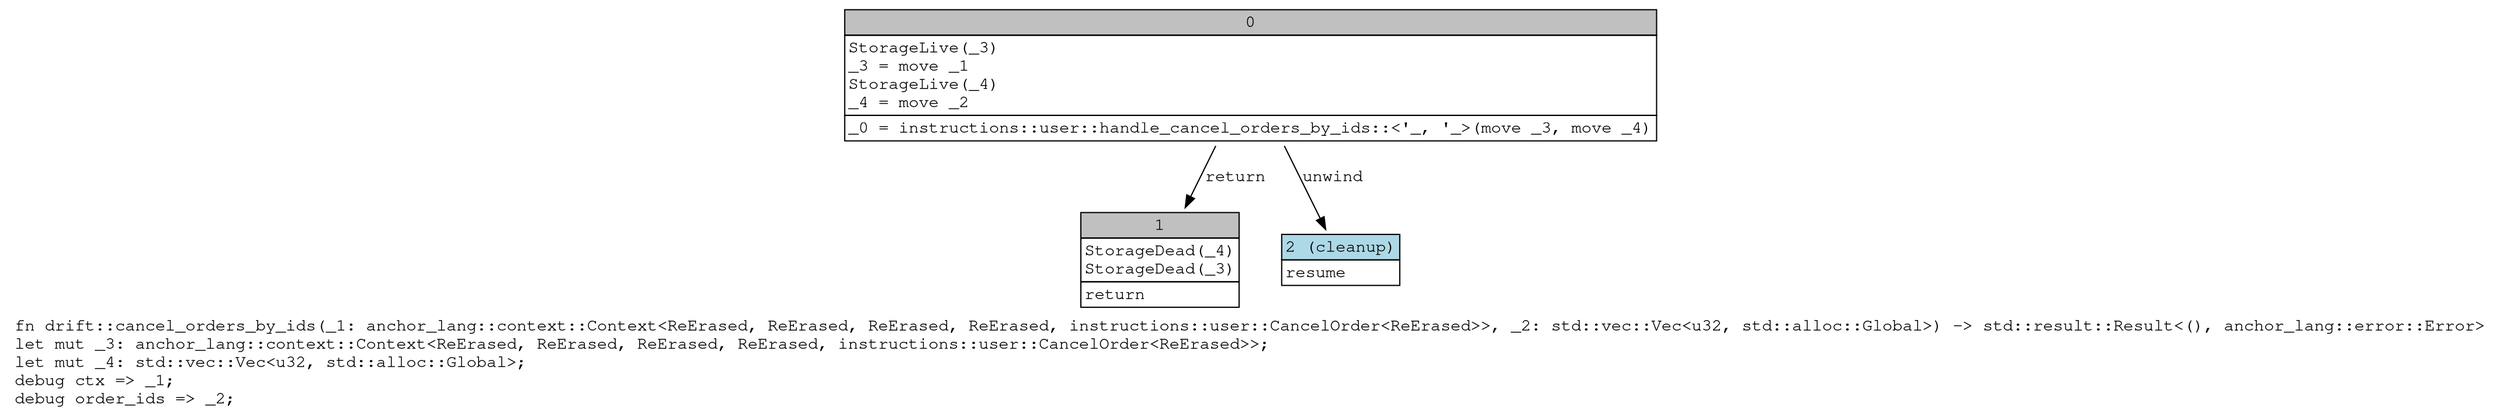 digraph Mir_0_19824 {
    graph [fontname="Courier, monospace"];
    node [fontname="Courier, monospace"];
    edge [fontname="Courier, monospace"];
    label=<fn drift::cancel_orders_by_ids(_1: anchor_lang::context::Context&lt;ReErased, ReErased, ReErased, ReErased, instructions::user::CancelOrder&lt;ReErased&gt;&gt;, _2: std::vec::Vec&lt;u32, std::alloc::Global&gt;) -&gt; std::result::Result&lt;(), anchor_lang::error::Error&gt;<br align="left"/>let mut _3: anchor_lang::context::Context&lt;ReErased, ReErased, ReErased, ReErased, instructions::user::CancelOrder&lt;ReErased&gt;&gt;;<br align="left"/>let mut _4: std::vec::Vec&lt;u32, std::alloc::Global&gt;;<br align="left"/>debug ctx =&gt; _1;<br align="left"/>debug order_ids =&gt; _2;<br align="left"/>>;
    bb0__0_19824 [shape="none", label=<<table border="0" cellborder="1" cellspacing="0"><tr><td bgcolor="gray" align="center" colspan="1">0</td></tr><tr><td align="left" balign="left">StorageLive(_3)<br/>_3 = move _1<br/>StorageLive(_4)<br/>_4 = move _2<br/></td></tr><tr><td align="left">_0 = instructions::user::handle_cancel_orders_by_ids::&lt;'_, '_&gt;(move _3, move _4)</td></tr></table>>];
    bb1__0_19824 [shape="none", label=<<table border="0" cellborder="1" cellspacing="0"><tr><td bgcolor="gray" align="center" colspan="1">1</td></tr><tr><td align="left" balign="left">StorageDead(_4)<br/>StorageDead(_3)<br/></td></tr><tr><td align="left">return</td></tr></table>>];
    bb2__0_19824 [shape="none", label=<<table border="0" cellborder="1" cellspacing="0"><tr><td bgcolor="lightblue" align="center" colspan="1">2 (cleanup)</td></tr><tr><td align="left">resume</td></tr></table>>];
    bb0__0_19824 -> bb1__0_19824 [label="return"];
    bb0__0_19824 -> bb2__0_19824 [label="unwind"];
}
